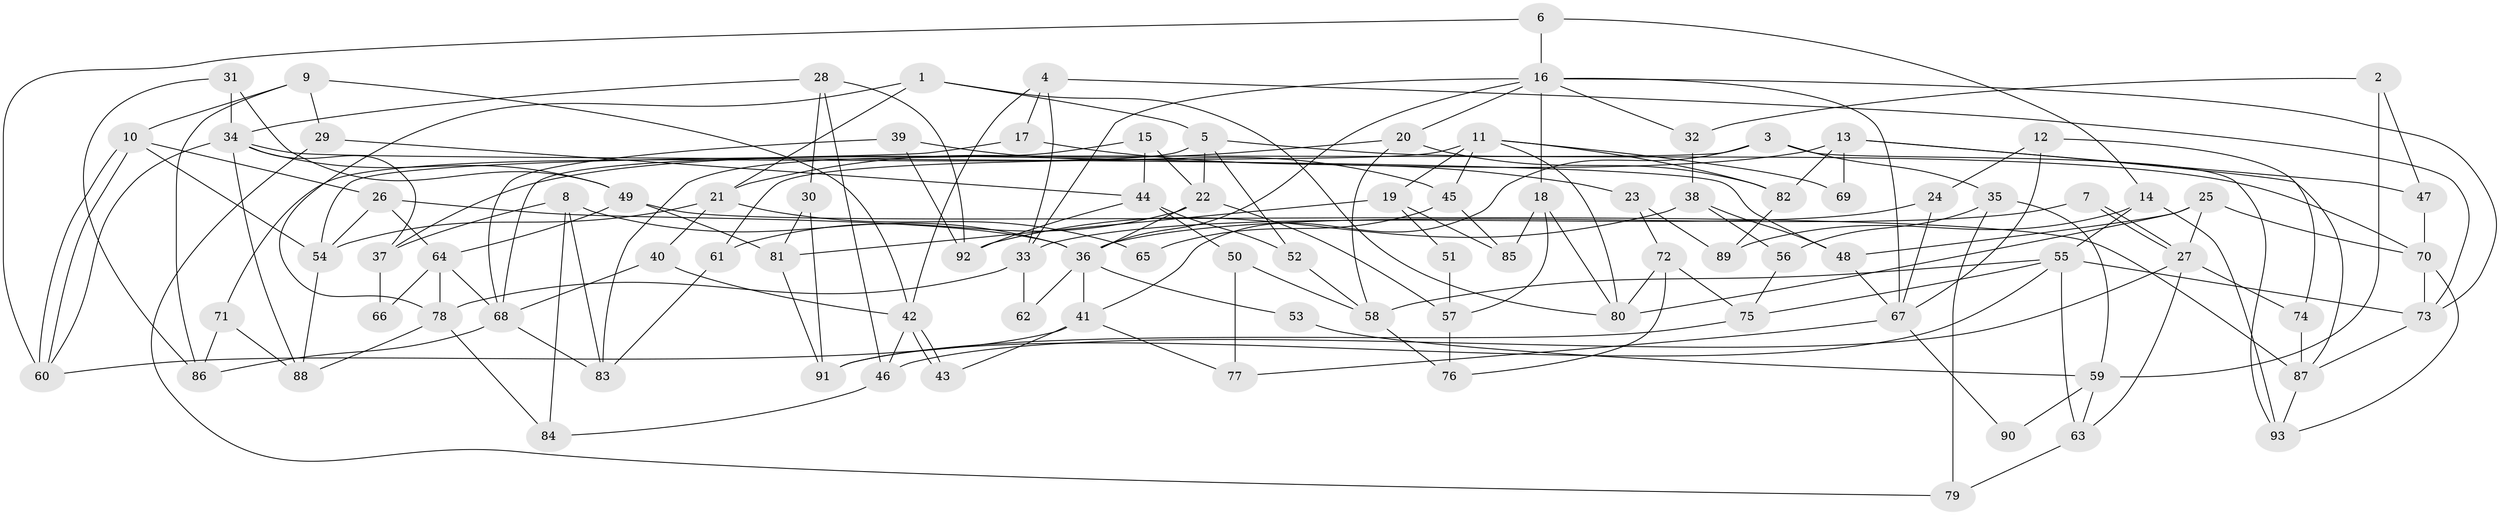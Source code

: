 // coarse degree distribution, {7: 0.13043478260869565, 9: 0.06521739130434782, 6: 0.08695652173913043, 10: 0.06521739130434782, 5: 0.17391304347826086, 8: 0.06521739130434782, 13: 0.021739130434782608, 4: 0.17391304347826086, 3: 0.13043478260869565, 2: 0.08695652173913043}
// Generated by graph-tools (version 1.1) at 2025/19/03/04/25 18:19:01]
// undirected, 93 vertices, 186 edges
graph export_dot {
graph [start="1"]
  node [color=gray90,style=filled];
  1;
  2;
  3;
  4;
  5;
  6;
  7;
  8;
  9;
  10;
  11;
  12;
  13;
  14;
  15;
  16;
  17;
  18;
  19;
  20;
  21;
  22;
  23;
  24;
  25;
  26;
  27;
  28;
  29;
  30;
  31;
  32;
  33;
  34;
  35;
  36;
  37;
  38;
  39;
  40;
  41;
  42;
  43;
  44;
  45;
  46;
  47;
  48;
  49;
  50;
  51;
  52;
  53;
  54;
  55;
  56;
  57;
  58;
  59;
  60;
  61;
  62;
  63;
  64;
  65;
  66;
  67;
  68;
  69;
  70;
  71;
  72;
  73;
  74;
  75;
  76;
  77;
  78;
  79;
  80;
  81;
  82;
  83;
  84;
  85;
  86;
  87;
  88;
  89;
  90;
  91;
  92;
  93;
  1 -- 21;
  1 -- 78;
  1 -- 5;
  1 -- 80;
  2 -- 32;
  2 -- 59;
  2 -- 47;
  3 -- 41;
  3 -- 54;
  3 -- 35;
  3 -- 93;
  4 -- 73;
  4 -- 42;
  4 -- 17;
  4 -- 33;
  5 -- 70;
  5 -- 22;
  5 -- 52;
  5 -- 71;
  6 -- 14;
  6 -- 16;
  6 -- 60;
  7 -- 27;
  7 -- 27;
  7 -- 36;
  8 -- 83;
  8 -- 36;
  8 -- 37;
  8 -- 84;
  9 -- 10;
  9 -- 42;
  9 -- 29;
  9 -- 86;
  10 -- 26;
  10 -- 60;
  10 -- 60;
  10 -- 54;
  11 -- 45;
  11 -- 80;
  11 -- 19;
  11 -- 61;
  11 -- 69;
  11 -- 82;
  12 -- 74;
  12 -- 24;
  12 -- 67;
  13 -- 87;
  13 -- 82;
  13 -- 37;
  13 -- 47;
  13 -- 69;
  14 -- 93;
  14 -- 55;
  14 -- 89;
  15 -- 22;
  15 -- 44;
  15 -- 83;
  16 -- 33;
  16 -- 67;
  16 -- 18;
  16 -- 20;
  16 -- 32;
  16 -- 36;
  16 -- 73;
  17 -- 68;
  17 -- 23;
  18 -- 80;
  18 -- 57;
  18 -- 85;
  19 -- 81;
  19 -- 51;
  19 -- 85;
  20 -- 58;
  20 -- 21;
  20 -- 82;
  21 -- 54;
  21 -- 40;
  21 -- 65;
  22 -- 61;
  22 -- 36;
  22 -- 57;
  23 -- 89;
  23 -- 72;
  24 -- 33;
  24 -- 67;
  25 -- 80;
  25 -- 70;
  25 -- 27;
  25 -- 48;
  26 -- 36;
  26 -- 64;
  26 -- 54;
  27 -- 46;
  27 -- 63;
  27 -- 74;
  28 -- 34;
  28 -- 46;
  28 -- 30;
  28 -- 92;
  29 -- 44;
  29 -- 79;
  30 -- 81;
  30 -- 91;
  31 -- 86;
  31 -- 34;
  31 -- 49;
  32 -- 38;
  33 -- 78;
  33 -- 62;
  34 -- 60;
  34 -- 37;
  34 -- 48;
  34 -- 49;
  34 -- 88;
  35 -- 79;
  35 -- 56;
  35 -- 59;
  36 -- 41;
  36 -- 53;
  36 -- 62;
  37 -- 66;
  38 -- 92;
  38 -- 48;
  38 -- 56;
  39 -- 68;
  39 -- 92;
  39 -- 45;
  40 -- 68;
  40 -- 42;
  41 -- 60;
  41 -- 43;
  41 -- 77;
  42 -- 43;
  42 -- 43;
  42 -- 46;
  44 -- 50;
  44 -- 52;
  44 -- 92;
  45 -- 85;
  45 -- 65;
  46 -- 84;
  47 -- 70;
  48 -- 67;
  49 -- 64;
  49 -- 81;
  49 -- 87;
  50 -- 58;
  50 -- 77;
  51 -- 57;
  52 -- 58;
  53 -- 59;
  54 -- 88;
  55 -- 73;
  55 -- 91;
  55 -- 58;
  55 -- 63;
  55 -- 75;
  56 -- 75;
  57 -- 76;
  58 -- 76;
  59 -- 63;
  59 -- 90;
  61 -- 83;
  63 -- 79;
  64 -- 78;
  64 -- 66;
  64 -- 68;
  67 -- 77;
  67 -- 90;
  68 -- 86;
  68 -- 83;
  70 -- 93;
  70 -- 73;
  71 -- 88;
  71 -- 86;
  72 -- 75;
  72 -- 76;
  72 -- 80;
  73 -- 87;
  74 -- 87;
  75 -- 91;
  78 -- 84;
  78 -- 88;
  81 -- 91;
  82 -- 89;
  87 -- 93;
}
